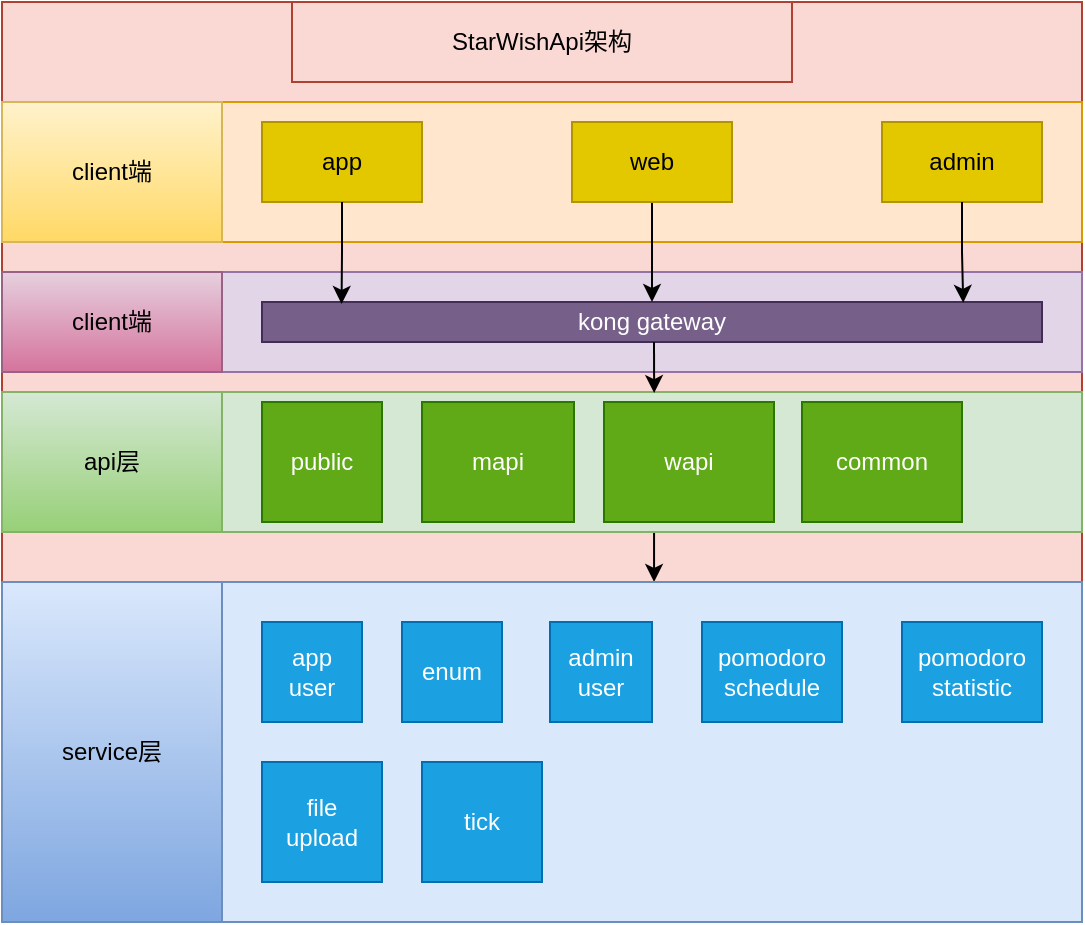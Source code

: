 <mxfile version="26.0.3">
  <diagram name="第 1 页" id="dX06Xu6pD4hWuj05Mwyk">
    <mxGraphModel dx="1059" dy="641" grid="1" gridSize="10" guides="1" tooltips="1" connect="1" arrows="1" fold="1" page="1" pageScale="1" pageWidth="827" pageHeight="1169" math="0" shadow="0">
      <root>
        <mxCell id="0" />
        <mxCell id="1" parent="0" />
        <mxCell id="AgnMiAAKrqAUzmb-iD08-15" value="&lt;div style=&quot;&quot;&gt;&lt;br&gt;&lt;/div&gt;" style="rounded=0;whiteSpace=wrap;html=1;align=left;fillColor=#fad9d5;strokeColor=#ae4132;" parent="1" vertex="1">
          <mxGeometry x="70" y="100" width="540" height="460" as="geometry" />
        </mxCell>
        <mxCell id="WV-iET264Y0JyC2HPcDB-5" value="" style="rounded=0;whiteSpace=wrap;html=1;fillColor=#e1d5e7;strokeColor=#9673a6;" vertex="1" parent="1">
          <mxGeometry x="70" y="235" width="540" height="50" as="geometry" />
        </mxCell>
        <mxCell id="AgnMiAAKrqAUzmb-iD08-1" value="kong gateway" style="rounded=0;whiteSpace=wrap;html=1;fillColor=#76608a;fontColor=#ffffff;strokeColor=#432D57;" parent="1" vertex="1">
          <mxGeometry x="200" y="250" width="390" height="20" as="geometry" />
        </mxCell>
        <mxCell id="k7XGvMZ9DqhgHn6kebsS-4" value="" style="rounded=0;whiteSpace=wrap;html=1;fillColor=#ffe6cc;strokeColor=#d79b00;" parent="1" vertex="1">
          <mxGeometry x="70" y="150" width="540" height="70" as="geometry" />
        </mxCell>
        <mxCell id="AgnMiAAKrqAUzmb-iD08-2" value="app" style="rounded=0;whiteSpace=wrap;html=1;fillColor=#e3c800;fontColor=#000000;strokeColor=#B09500;" parent="1" vertex="1">
          <mxGeometry x="200" y="160" width="80" height="40" as="geometry" />
        </mxCell>
        <mxCell id="WV-iET264Y0JyC2HPcDB-9" style="edgeStyle=orthogonalEdgeStyle;rounded=0;orthogonalLoop=1;jettySize=auto;html=1;entryX=0.5;entryY=0;entryDx=0;entryDy=0;" edge="1" parent="1" source="AgnMiAAKrqAUzmb-iD08-3" target="AgnMiAAKrqAUzmb-iD08-1">
          <mxGeometry relative="1" as="geometry" />
        </mxCell>
        <mxCell id="AgnMiAAKrqAUzmb-iD08-3" value="web" style="rounded=0;whiteSpace=wrap;html=1;fillColor=#e3c800;fontColor=#000000;strokeColor=#B09500;" parent="1" vertex="1">
          <mxGeometry x="355" y="160" width="80" height="40" as="geometry" />
        </mxCell>
        <mxCell id="AgnMiAAKrqAUzmb-iD08-4" value="admin" style="rounded=0;whiteSpace=wrap;html=1;fillColor=#e3c800;fontColor=#000000;strokeColor=#B09500;" parent="1" vertex="1">
          <mxGeometry x="510" y="160" width="80" height="40" as="geometry" />
        </mxCell>
        <mxCell id="WV-iET264Y0JyC2HPcDB-7" style="edgeStyle=orthogonalEdgeStyle;rounded=0;orthogonalLoop=1;jettySize=auto;html=1;" edge="1" parent="1">
          <mxGeometry relative="1" as="geometry">
            <mxPoint x="396.029" y="365" as="sourcePoint" />
            <mxPoint x="396.029" y="390" as="targetPoint" />
          </mxGeometry>
        </mxCell>
        <mxCell id="k7XGvMZ9DqhgHn6kebsS-6" value="" style="rounded=0;whiteSpace=wrap;html=1;fillColor=#d5e8d4;strokeColor=#82b366;" parent="1" vertex="1">
          <mxGeometry x="70" y="295" width="540" height="70" as="geometry" />
        </mxCell>
        <mxCell id="AgnMiAAKrqAUzmb-iD08-9" value="public" style="rounded=0;whiteSpace=wrap;html=1;fillColor=#60a917;fontColor=#ffffff;strokeColor=#2D7600;" parent="1" vertex="1">
          <mxGeometry x="200" y="300" width="60" height="60" as="geometry" />
        </mxCell>
        <mxCell id="AgnMiAAKrqAUzmb-iD08-10" value="mapi" style="rounded=0;whiteSpace=wrap;html=1;fillColor=#60a917;fontColor=#ffffff;strokeColor=#2D7600;" parent="1" vertex="1">
          <mxGeometry x="280" y="300" width="76" height="60" as="geometry" />
        </mxCell>
        <mxCell id="AgnMiAAKrqAUzmb-iD08-14" value="wapi" style="rounded=0;whiteSpace=wrap;html=1;fillColor=#60a917;fontColor=#ffffff;strokeColor=#2D7600;" parent="1" vertex="1">
          <mxGeometry x="371" y="300" width="85" height="60" as="geometry" />
        </mxCell>
        <mxCell id="k7XGvMZ9DqhgHn6kebsS-12" value="" style="rounded=0;whiteSpace=wrap;html=1;fillColor=#dae8fc;strokeColor=#6c8ebf;" parent="1" vertex="1">
          <mxGeometry x="70" y="390" width="540" height="170" as="geometry" />
        </mxCell>
        <mxCell id="AgnMiAAKrqAUzmb-iD08-17" value="app&lt;br&gt;user" style="rounded=0;whiteSpace=wrap;html=1;fillColor=#1ba1e2;fontColor=#ffffff;strokeColor=#006EAF;" parent="1" vertex="1">
          <mxGeometry x="200" y="410" width="50" height="50" as="geometry" />
        </mxCell>
        <mxCell id="AgnMiAAKrqAUzmb-iD08-18" value="enum" style="rounded=0;whiteSpace=wrap;html=1;fillColor=#1ba1e2;fontColor=#ffffff;strokeColor=#006EAF;" parent="1" vertex="1">
          <mxGeometry x="270" y="410" width="50" height="50" as="geometry" />
        </mxCell>
        <mxCell id="AgnMiAAKrqAUzmb-iD08-19" value="admin&lt;br&gt;user" style="rounded=0;whiteSpace=wrap;html=1;fillColor=#1ba1e2;fontColor=#ffffff;strokeColor=#006EAF;" parent="1" vertex="1">
          <mxGeometry x="344" y="410" width="51" height="50" as="geometry" />
        </mxCell>
        <mxCell id="k7XGvMZ9DqhgHn6kebsS-2" value="StarWishApi架构" style="rounded=0;whiteSpace=wrap;html=1;fillColor=#fad9d5;strokeColor=#ae4132;" parent="1" vertex="1">
          <mxGeometry x="215" y="100" width="250" height="40" as="geometry" />
        </mxCell>
        <mxCell id="k7XGvMZ9DqhgHn6kebsS-5" value="client端" style="rounded=0;whiteSpace=wrap;html=1;fillColor=#fff2cc;strokeColor=#d6b656;gradientColor=#ffd966;" parent="1" vertex="1">
          <mxGeometry x="70" y="150" width="110" height="70" as="geometry" />
        </mxCell>
        <mxCell id="k7XGvMZ9DqhgHn6kebsS-7" value="api层" style="rounded=0;whiteSpace=wrap;html=1;fillColor=#d5e8d4;strokeColor=#82b366;gradientColor=#97d077;" parent="1" vertex="1">
          <mxGeometry x="70" y="295" width="110" height="70" as="geometry" />
        </mxCell>
        <mxCell id="k7XGvMZ9DqhgHn6kebsS-13" value="service层" style="rounded=0;whiteSpace=wrap;html=1;fillColor=#dae8fc;gradientColor=#7ea6e0;strokeColor=#6c8ebf;" parent="1" vertex="1">
          <mxGeometry x="70" y="390" width="110" height="170" as="geometry" />
        </mxCell>
        <mxCell id="WV-iET264Y0JyC2HPcDB-1" value="common" style="rounded=0;whiteSpace=wrap;html=1;fillColor=#60a917;fontColor=#ffffff;strokeColor=#2D7600;" vertex="1" parent="1">
          <mxGeometry x="470" y="300" width="80" height="60" as="geometry" />
        </mxCell>
        <mxCell id="WV-iET264Y0JyC2HPcDB-2" value="pomodoro&lt;br&gt;schedule" style="rounded=0;whiteSpace=wrap;html=1;fillColor=#1ba1e2;fontColor=#ffffff;strokeColor=#006EAF;" vertex="1" parent="1">
          <mxGeometry x="420" y="410" width="70" height="50" as="geometry" />
        </mxCell>
        <mxCell id="WV-iET264Y0JyC2HPcDB-3" value="pomodoro&lt;br&gt;statistic" style="rounded=0;whiteSpace=wrap;html=1;fillColor=#1ba1e2;fontColor=#ffffff;strokeColor=#006EAF;" vertex="1" parent="1">
          <mxGeometry x="520" y="410" width="70" height="50" as="geometry" />
        </mxCell>
        <mxCell id="WV-iET264Y0JyC2HPcDB-4" value="file&lt;br&gt;upload" style="rounded=0;whiteSpace=wrap;html=1;fillColor=#1ba1e2;fontColor=#ffffff;strokeColor=#006EAF;" vertex="1" parent="1">
          <mxGeometry x="200" y="480" width="60" height="60" as="geometry" />
        </mxCell>
        <mxCell id="WV-iET264Y0JyC2HPcDB-6" value="client端" style="rounded=0;whiteSpace=wrap;html=1;fillColor=#e6d0de;strokeColor=#996185;gradientColor=#d5739d;" vertex="1" parent="1">
          <mxGeometry x="70" y="235" width="110" height="50" as="geometry" />
        </mxCell>
        <mxCell id="WV-iET264Y0JyC2HPcDB-8" style="edgeStyle=orthogonalEdgeStyle;rounded=0;orthogonalLoop=1;jettySize=auto;html=1;entryX=0.102;entryY=0.05;entryDx=0;entryDy=0;entryPerimeter=0;" edge="1" parent="1" source="AgnMiAAKrqAUzmb-iD08-2" target="AgnMiAAKrqAUzmb-iD08-1">
          <mxGeometry relative="1" as="geometry" />
        </mxCell>
        <mxCell id="WV-iET264Y0JyC2HPcDB-10" style="edgeStyle=orthogonalEdgeStyle;rounded=0;orthogonalLoop=1;jettySize=auto;html=1;entryX=0.899;entryY=0.021;entryDx=0;entryDy=0;entryPerimeter=0;" edge="1" parent="1" source="AgnMiAAKrqAUzmb-iD08-4" target="AgnMiAAKrqAUzmb-iD08-1">
          <mxGeometry relative="1" as="geometry" />
        </mxCell>
        <mxCell id="WV-iET264Y0JyC2HPcDB-11" style="edgeStyle=orthogonalEdgeStyle;rounded=0;orthogonalLoop=1;jettySize=auto;html=1;entryX=0.602;entryY=0.008;entryDx=0;entryDy=0;entryPerimeter=0;" edge="1" parent="1">
          <mxGeometry relative="1" as="geometry">
            <mxPoint x="396" y="270" as="sourcePoint" />
            <mxPoint x="396.08" y="295.56" as="targetPoint" />
          </mxGeometry>
        </mxCell>
        <mxCell id="WV-iET264Y0JyC2HPcDB-13" value="tick" style="rounded=0;whiteSpace=wrap;html=1;fillColor=#1ba1e2;fontColor=#ffffff;strokeColor=#006EAF;" vertex="1" parent="1">
          <mxGeometry x="280" y="480" width="60" height="60" as="geometry" />
        </mxCell>
      </root>
    </mxGraphModel>
  </diagram>
</mxfile>
